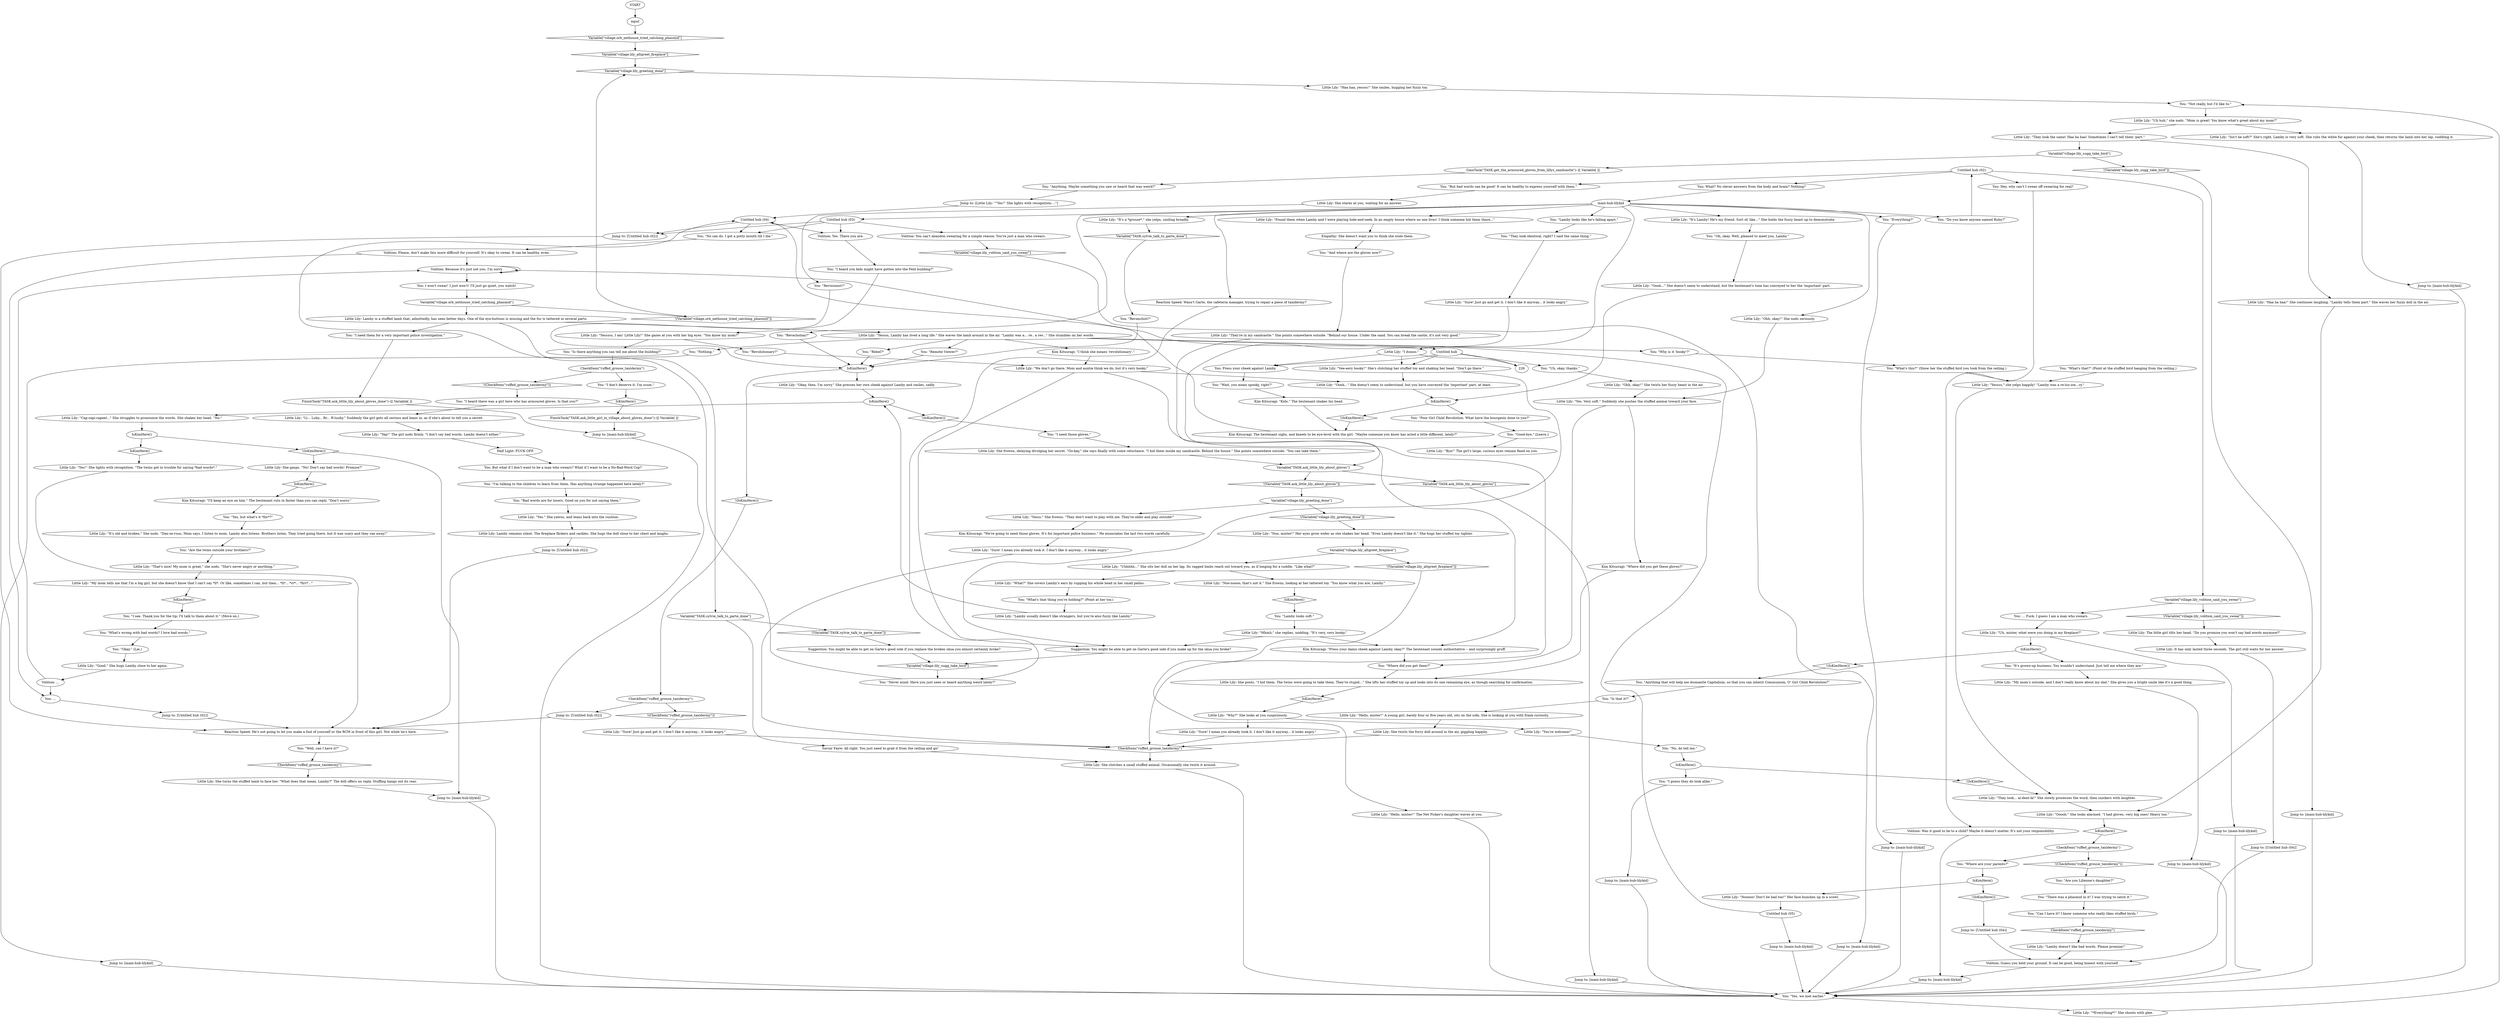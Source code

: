 # VILLAGE / LITTLE LILY
# One of Netpicker's kids not running around in the village, instead she sits on the sofa. You can exchange a few words with her.
# ==================================================
digraph G {
	  0 [label="START"];
	  1 [label="input"];
	  2 [label="Jump to: [Little Lily: \"\"Yes!\" She lights with recognition....\"]"];
	  3 [label="IsKimHere()"];
	  4 [label="IsKimHere()", shape=diamond];
	  5 [label="!(IsKimHere())", shape=diamond];
	  6 [label="Kim Kitsuragi: \"I'll keep an eye on him.\" The lieutenant cuts in faster than you can reply. \"Don't worry.\""];
	  7 [label="Little Lily: \"Good.\" She hugs Lamby close to her again."];
	  8 [label="You: ..."];
	  9 [label="Jump to: [Untitled hub (04)]"];
	  10 [label="Little Lily: \"Uh huh,\" she nods. \"Mom is great! You know what's great about my mom?\""];
	  11 [label="Suggestion: You might be able to get on Garte's good side if you replace the broken skua you almost certainly broke?"];
	  12 [label="Jump to: [main-hub-lilykid]"];
	  13 [label="You: \"Rebel?\""];
	  14 [label="You: \"And where are the gloves now?\""];
	  15 [label="Empathy: She doesn't want you to think she stole them."];
	  16 [label="You: \"I need those gloves.\""];
	  17 [label="Variable[\"TASK.ask_little_lily_about_gloves\"]"];
	  18 [label="Variable[\"TASK.ask_little_lily_about_gloves\"]", shape=diamond];
	  19 [label="!(Variable[\"TASK.ask_little_lily_about_gloves\"])", shape=diamond];
	  20 [label="Jump to: [main-hub-lilykid]"];
	  21 [label="You: \"Do you know anyone named Ruby?\""];
	  22 [label="Half Light: FUCK OFF."];
	  23 [label="Jump to: [Untitled hub (02)]"];
	  24 [label="You: \"No can do. I got a potty mouth till I die.\""];
	  25 [label="You: I won't swear! I just won't! I'll just go quiet, you watch!"];
	  26 [label="Little Lily: \"Bye!\" The girl's large, curious eyes remain fixed on you."];
	  27 [label="You: \"What's that?\" (Point at the stuffed bird hanging from the ceiling.)"];
	  28 [label="You: \"Everything?\""];
	  29 [label="Little Lily: \"Isn't he soft?\" She's right, Lamby is very soft. She rubs the white fur against your cheek, then returns the lamb into her lap, cuddling it."];
	  30 [label="You: \"Wait, you mean spooky, right?\""];
	  31 [label="Little Lily: \"Oooh...\" She doesn't seem to understand, but you have conveyed the 'important' part, at least."];
	  32 [label="FinishTask(\"TASK.ask_little_lily_about_gloves_done\")--[[ Variable[ ]]"];
	  33 [label="Jump to: [main-hub-lilykid]"];
	  34 [label="Kim Kitsuragi: The lieutenant sighs, and kneels to be eye-level with the girl. \"Maybe someone you know has acted a little different, lately?\""];
	  35 [label="Little Lily: \"Yes!\" She lights with recognition. \"The twins got in trouble for saying *bad words*.\""];
	  36 [label="Untitled hub (04)"];
	  37 [label="Volition: Guess you held your ground. It can be good, being honest with yourself."];
	  38 [label="Untitled hub (05)"];
	  39 [label="Jump to: [main-hub-lilykid]"];
	  40 [label="You: \"Not really, but I'd like to.\""];
	  41 [label="You: \"Revolutionary?\""];
	  42 [label="You: \"Why is it 'booky'?\""];
	  43 [label="Kim Kitsuragi: \"Press your damn cheek against Lamby, okay?\" The lieutenant sounds authoritative -- and surprisingly gruff."];
	  44 [label="FinishTask(\"TASK.ask_little_girl_in_village_about_gloves_done\")--[[ Variable[ ]]"];
	  45 [label="Variable[\"village.lily_greeting_done\"]"];
	  46 [label="Variable[\"village.lily_greeting_done\"]", shape=diamond];
	  47 [label="!(Variable[\"village.lily_greeting_done\"])", shape=diamond];
	  48 [label="Little Lily: \"Yesss.\" She frowns. \"They don't want to play with me. They're older and play outside!\""];
	  49 [label="Little Lily: \"That's nice! My mom is great,\" she nods. \"She's never angry or anything.\""];
	  50 [label="Little Lily: \"*Everything*!\" She shouts with glee."];
	  51 [label="IsKimHere()"];
	  52 [label="IsKimHere()", shape=diamond];
	  53 [label="!(IsKimHere())", shape=diamond];
	  54 [label="You: \"I guess they do look alike.\""];
	  55 [label="Variable[\"village.lily_sugg_take_bird\"]"];
	  56 [label="Variable[\"village.lily_sugg_take_bird\"]", shape=diamond];
	  57 [label="!(Variable[\"village.lily_sugg_take_bird\"])", shape=diamond];
	  58 [label="GainTask(\"TASK.get_the_armoured_gloves_from_lillys_sandcastle\")--[[ Variable[ ]]"];
	  59 [label="Jump to: [main-hub-lilykid]"];
	  60 [label="You: \"Anything. Maybe something you saw or heard that was weird?\""];
	  61 [label="Little Lily: \"What?\" She covers Lamby's ears by cupping his whole head in her small palms."];
	  62 [label="Little Lily: She stares at you, waiting for an answer."];
	  63 [label="Volition: Was it good to lie to a child? Maybe it doesn't matter. It's not your responsibility."];
	  64 [label="Volition: ..."];
	  65 [label="Jump to: [Untitled hub (02)]"];
	  66 [label="You: \"Well, can I have it?\""];
	  67 [label="Little Lily: \"Vee-eery booky!\" She's clutching her stuffed toy and shaking her head. \"Don't go there.\""];
	  68 [label="You: \"What's this?\" (Show her the stuffed bird you took from the ceiling.)"];
	  69 [label="Reaction Speed: Wasn't Garte, the cafeteria manager, trying to repair a piece of taxidermy?"];
	  70 [label="Jump to: [main-hub-lilykid]"];
	  71 [label="Little Lily: \"My mom tells me that I'm a big girl, but she doesn't know that I can't say *ll*. Or like, sometimes I can, but then... *ll*... *rr*... *llrr*...\""];
	  72 [label="Little Lily: \"Yep!\" The girl nods firmly. \"I don't say bad words. Lamby doesn't either.\""];
	  73 [label="Little Lily: \"Yes.\" She yawns, and leans back into the cushion."];
	  74 [label="Little Lily: \"Hello, mister!\" A young girl, barely four or five years old, sits on the sofa. She is looking at you with frank curiosity."];
	  75 [label="Little Lily: \"Noo, mister!\" Her eyes grow wider as she shakes her head. \"Even Lamby doesn't like it.\" She hugs her stuffed toy tighter."];
	  76 [label="Little Lily: \"Yesssss, I am! Little Lily!\" She gazes at you with her big eyes. \"You know my mom?\""];
	  77 [label="You: \"There was a phasmid in it! I was trying to catch it.\""];
	  78 [label="Jump to: [main-hub-lilykid]"];
	  79 [label="You: \"Are the twins outside your brothers?\""];
	  80 [label="Little Lily: \"I dunno.\""];
	  81 [label="Little Lily: \"It's old and broken.\" She nods. \"Dan-ze-ruus, Mom says. I listen to mom. Lamby also listens. Brothers listen. They tried going there, but it was scary and they ran away!\""];
	  82 [label="CheckItem(\"ruffed_grouse_taxidermy\")"];
	  83 [label="CheckItem(\"ruffed_grouse_taxidermy\")", shape=diamond];
	  84 [label="!(CheckItem(\"ruffed_grouse_taxidermy\"))", shape=diamond];
	  85 [label="You: \"I don't deserve it. I'm scum.\""];
	  86 [label="Kim Kitsuragi: \"Where did you get these gloves?\""];
	  87 [label="CheckItem(\"ruffed_grouse_taxidermy\")"];
	  88 [label="CheckItem(\"ruffed_grouse_taxidermy\")", shape=diamond];
	  89 [label="!(CheckItem(\"ruffed_grouse_taxidermy\"))", shape=diamond];
	  90 [label="You: \"Where are your parents?\""];
	  91 [label="Untitled hub (03)"];
	  92 [label="Jump to: [Untitled hub (04)]"];
	  93 [label="Little Lily: It has only lasted three seconds. The girl still waits for her answer."];
	  94 [label="You: \"I heard you kids might have gotten into the Feld building?\""];
	  95 [label="Little Lily: \"It's Lamby! He's my friend. Sort of, like...\" She holds the fuzzy beast up to demonstrate."];
	  96 [label="Little Lily: \"Lamby usually doesn't like strangers, but you're also fuzzy like Lamby.\""];
	  97 [label="Little Lily: \"Oooh...\" She doesn't seem to understand, but the lieutenant's tone has conveyed to her the 'important' part."];
	  98 [label="Little Lily: \"Sure! I mean you already took it. I don't like it anyway... it looks angry.\""];
	  99 [label="Little Lily: \"Lamby doesn't like bad words. Please promise!\""];
	  100 [label="You: \"What's that thing you're holding?\" (Point at her toy.)"];
	  101 [label="You: \"Lamby looks like he's falling apart.\""];
	  102 [label="Variable[\"TASK.sylvie_talk_to_garte_done\"]"];
	  103 [label="Variable[\"TASK.sylvie_talk_to_garte_done\"]", shape=diamond];
	  104 [label="!(Variable[\"TASK.sylvie_talk_to_garte_done\"])", shape=diamond];
	  105 [label="Savoir Faire: All right. You just need to grab it from the ceiling and go!"];
	  106 [label="You: \"I heard there was a girl here who has armoured gloves. Is that you?\""];
	  107 [label="Little Lily: \"Found them when Lamby and I were playing hide-and-seek. In an empty house where no one lives! I think someone hid them there...\""];
	  108 [label="Little Lily: She pouts. \"I hid them. The twins were going to take them. They're stupid...\" She lifts her stuffed toy up and looks into its one remaining eye, as though searching for confirmation."];
	  109 [label="Little Lily: \"They're in my sandcastle.\" She points somewhere outside. \"Behind our house. Under the sand. You can break the castle, it's not very good.\""];
	  110 [label="IsKimHere()"];
	  111 [label="IsKimHere()", shape=diamond];
	  112 [label="!(IsKimHere())", shape=diamond];
	  113 [label="You: \"Poor Girl Child Revolution. What have the bourgeois done to you?\""];
	  114 [label="Little Lily: She gasps. \"No! Don't say bad words! Promise?\""];
	  115 [label="You: \"Okay.\" (Lie.)"];
	  116 [label="Volition: Yes. There you are."];
	  117 [label="Little Lily: \"Uh, mister, what were you doing in my fireplace?\""];
	  118 [label="Little Lily: \"Hello, mister!\" The Net Picker's daughter waves at you."];
	  119 [label="Little Lily: \"Haa haa, yessss!\" She smiles, hugging her fuzzy toy."];
	  120 [label="Jump to: [main-hub-lilykid]"];
	  121 [label="Little Lily: \"They look... ai-dent-ik!\" She slowly processes the word, then snickers with laughter."];
	  122 [label="Little Lily: \"Sure! Just go and get it. I don't like it anyway... it looks angry.\""];
	  123 [label="Little Lily: \"Sure! Just go and get it. I don't like it anyway... it looks angry.\""];
	  124 [label="You: \"Are you Lilienne's daughter?\""];
	  125 [label="Little Lily: \"Ohh, okay!\" She nods seriously."];
	  126 [label="You: \"Can I have it? I know someone who really likes stuffed birds.\""];
	  127 [label="You: Press your cheek against Lamby."];
	  128 [label="You: \"Where did you get them?\""];
	  129 [label="You: \"Anything that will help me dismantle Capitalism, so that you can inherit Communism, O' Girl Child Revolution?\""];
	  130 [label="Little Lily: \"Noo-noooo, that's not it.\" She frowns, looking at her tattered toy. \"You know what you are, Lamby.\""];
	  131 [label="IsKimHere()"];
	  132 [label="IsKimHere()", shape=diamond];
	  133 [label="!(IsKimHere())", shape=diamond];
	  134 [label="Little Lily: \"Okay, then. I'm sorry.\" She presses her own cheek against Lamby and smiles, sadly."];
	  135 [label="CheckItem(\"ruffed_grouse_taxidermy\")"];
	  136 [label="CheckItem(\"ruffed_grouse_taxidermy\")", shape=diamond];
	  137 [label="!(CheckItem(\"ruffed_grouse_taxidermy\"))", shape=diamond];
	  138 [label="Jump to: [Untitled hub (02)]"];
	  139 [label="Little Lily: Lamby remains silent. The fireplace flickers and cackles. She hugs the doll close to her chest and laughs."];
	  140 [label="You: But what if I don't want to be a man who swears? What if I want to be a No-Bad-Word Cop?"];
	  141 [label="Jump to: [main-hub-lilykid]"];
	  142 [label="IsKimHere()"];
	  143 [label="IsKimHere()", shape=diamond];
	  144 [label="!(IsKimHere())", shape=diamond];
	  145 [label="Little Lily: \"Cap-capi-capeel...\" She struggles to pronounce the words. She shakes her head. \"No.\""];
	  146 [label="You: \"Is that it?\""];
	  147 [label="You: \"But bad words can be good! It can be healthy to express yourself with them.\""];
	  148 [label="Volition: You can't abandon swearing for a simple reason: You're just a man who swears."];
	  149 [label="You: \"Revisionist?\""];
	  150 [label="You: \"Nothing.\""];
	  151 [label="IsKimHere()"];
	  152 [label="IsKimHere()", shape=diamond];
	  153 [label="!(IsKimHere())", shape=diamond];
	  154 [label="You: \"It's grown-up business. You wouldn't understand. Just tell me where they are.\""];
	  155 [label="Little Lily: \"Sure! I mean you already took it. I don't like it anyway... it looks angry.\""];
	  156 [label="Little Lily: She turns the stuffed lamb to face her. \"What does that mean, Lamby?\" The doll offers no reply. Stuffing hangs out its rear."];
	  157 [label="You: \"Good-bye.\" [Leave.]"];
	  158 [label="Little Lily: \"It's a *grouse*,\" she yelps, smiling broadly."];
	  159 [label="Little Lily: \"Yessss,\" she yelps happily! \"Lamby was a re-luz-ion...ry.\""];
	  160 [label="Little Lily: \"We don't go there. Mom and auntie think we do, but it's very booky.\""];
	  161 [label="Variable[\"village.lily_altgreet_fireplace\"]"];
	  162 [label="Variable[\"village.lily_altgreet_fireplace\"]", shape=diamond];
	  163 [label="!(Variable[\"village.lily_altgreet_fireplace\"])", shape=diamond];
	  164 [label="Little Lily: \"Uhhhhh...\" She sits her doll on her lap. Its ragged limbs reach out toward you, as if longing for a cuddle. \"Like what?\""];
	  165 [label="You: \"Bad words are for losers. Good on you for not saying them.\""];
	  166 [label="You: Hey, why can't I swear off swearing for real?"];
	  167 [label="Jump to: [Untitled hub (02)]"];
	  168 [label="Jump to: [main-hub-lilykid]"];
	  169 [label="Little Lily: She clutches a small stuffed animal. Occasionally she twirls it around."];
	  170 [label="Little Lily: She twirls the furry doll around in the air, giggling happily."];
	  171 [label="Little Lily: \"Ohh, okay!\" She twirls her fuzzy beast in the air."];
	  172 [label="Jump to: [main-hub-lilykid]"];
	  173 [label="Little Lily: \"Yes. Very soft.\" Suddenly she pushes the stuffed animal toward your face."];
	  174 [label="Little Lily: \"Mhmh,\" she replies, nodding. \"It's very, very booky.\""];
	  175 [label="Kim Kitsuragi: \"Kids.\" The lieutenant shakes his head."];
	  176 [label="You: \"I see. Thank you for the tip; I'll talk to them about it.\" (Move on.)"];
	  177 [label="Variable[\"village.lily_volition_said_you_swear\"]"];
	  178 [label="Variable[\"village.lily_volition_said_you_swear\"]", shape=diamond];
	  179 [label="!(Variable[\"village.lily_volition_said_you_swear\"])", shape=diamond];
	  180 [label="You: ... Fuck. I guess I am a man who swears."];
	  181 [label="Volition: Because it's just not you. I'm sorry."];
	  182 [label="You: \"I'm talking to the children to learn from them. Has anything strange happened here lately?\""];
	  183 [label="You: \"Revacholian?\""];
	  184 [label="You: \"Remote Viewer?\""];
	  185 [label="Kim Kitsuragi: \"I think she means 'revolutionary'.\""];
	  186 [label="You: \"Lamby looks soft.\""];
	  187 [label="You: \"I need them for a very important police investigation.\""];
	  188 [label="Little Lily: \"You're welcome!\""];
	  189 [label="You: \"What's wrong with bad words? I love bad words.\""];
	  190 [label="You: What? No clever answers from the body and brain? Nothing?"];
	  191 [label="Little Lily: The little girl tilts her head. \"Do you promise you won't say bad words anymore?\""];
	  192 [label="main-hub-lilykid"];
	  193 [label="You: \"Yes, we met earlier.\""];
	  194 [label="You: \"Is there anything you can tell me about the building?\""];
	  195 [label="Suggestion: You might be able to get on Garte's good side if you make up for the skua you broke?"];
	  196 [label="You: \"Revanchist?\""];
	  197 [label="Untitled hub"];
	  198 [label="You: \"Never mind. Have you just seen or heard anything weird lately?\""];
	  199 [label="Jump to: [main-hub-lilykid]"];
	  200 [label="You: \"No, do tell me.\""];
	  201 [label="Little Lily: \"They look the same! Haa ha haa! Sometimes I can't tell them 'part.\""];
	  202 [label="Kim Kitsuragi: \"We're going to need those gloves. It's for important police business.\" He enunciates the last two words carefully."];
	  203 [label="Little Lily: \"Why?\" She looks at you suspiciously."];
	  204 [label="Little Lily: She frowns, delaying divulging her secret. \"Oo-kay,\" she says finally with some reluctance. \"I hid them inside my sandcastle. Behind the house.\" She points somewhere outside. \"You can take them.\""];
	  205 [label="Little Lily: \"My mom's outside, and I don't really know about my dad.\" She gives you a bright smile like it's a good thing."];
	  206 [label="IsKimHere()"];
	  207 [label="IsKimHere()", shape=diamond];
	  208 [label="!(IsKimHere())", shape=diamond];
	  209 [label="Little Lily: \"Nooooo! Don't be bad too!\" Her face bunches up in a scowl."];
	  210 [label="Volition: Please, don't make this more difficult for yourself. It's okay to swear. It can be healthy, even."];
	  211 [label="Variable[\"village.orb_nethouse_tried_catching_phasmid\"]"];
	  212 [label="Variable[\"village.orb_nethouse_tried_catching_phasmid\"]", shape=diamond];
	  213 [label="!(Variable[\"village.orb_nethouse_tried_catching_phasmid\"])", shape=diamond];
	  214 [label="Little Lily: Lamby is a stuffed lamb that, admittedly, has seen better days. One of the eye-buttons is missing and the fur is tattered in several parts."];
	  215 [label="You: \"Oh, okay. Well, pleased to meet you, Lamby.\""];
	  216 [label="Little Lily: \"Yessss, Lamby has lived a long life.\" She waves the lamb around in the air. \"Lamby was a... re.. a rev...\" She stumbles on her words."];
	  217 [label="You: \"They look identical, right? I said the same thing.\""];
	  218 [label="Little Lily: \"Haa ha haa!\" She continues laughing. \"Lamby tells them part.\" She waves her fuzzy doll in the air."];
	  219 [label="Jump to: [main-hub-lilykid]"];
	  220 [label="Little Lily: \"Ooooh.\" She looks alarmed. \"I had gloves, very big ones! Heavy too.\""];
	  221 [label="Little Lily: \"Ll... Luby... Rr... R-luuby.\" Suddenly the girl gets all serious and leans in, as if she's about to tell you a secret."];
	  222 [label="Untitled hub (02)"];
	  223 [label="Reaction Speed: He's not going to let you make a fool of yourself or the RCM in front of this girl. Not while he's here."];
	  224 [label="You: \"Yes, but what's it *for*?\""];
	  225 [label="You: \"Uh, okay, thanks.\""];
	  0 -> 1
	  1 -> 212
	  2 -> 36
	  3 -> 4
	  3 -> 5
	  4 -> 35
	  5 -> 114
	  5 -> 199
	  6 -> 224
	  7 -> 64
	  8 -> 65
	  9 -> 37
	  10 -> 201
	  10 -> 29
	  11 -> 56
	  12 -> 193
	  13 -> 131
	  14 -> 109
	  15 -> 14
	  16 -> 204
	  17 -> 18
	  17 -> 19
	  18 -> 33
	  19 -> 45
	  20 -> 193
	  21 -> 222
	  22 -> 140
	  23 -> 223
	  24 -> 210
	  25 -> 211
	  27 -> 159
	  28 -> 120
	  29 -> 12
	  30 -> 175
	  31 -> 110
	  32 -> 59
	  33 -> 193
	  34 -> 36
	  35 -> 223
	  36 -> 24
	  36 -> 116
	  36 -> 167
	  37 -> 168
	  38 -> 141
	  38 -> 181
	  39 -> 193
	  40 -> 10
	  41 -> 160
	  42 -> 68
	  43 -> 128
	  44 -> 59
	  45 -> 48
	  45 -> 47
	  46 -> 119
	  47 -> 75
	  48 -> 202
	  49 -> 71
	  50 -> 40
	  51 -> 53
	  51 -> 54
	  52 -> 186
	  53 -> 121
	  54 -> 219
	  55 -> 57
	  55 -> 58
	  56 -> 198
	  57 -> 70
	  58 -> 60
	  59 -> 193
	  60 -> 2
	  61 -> 100
	  62 -> 149
	  63 -> 168
	  64 -> 8
	  64 -> 181
	  65 -> 223
	  66 -> 136
	  67 -> 195
	  67 -> 31
	  68 -> 159
	  69 -> 198
	  70 -> 193
	  71 -> 111
	  72 -> 22
	  73 -> 139
	  74 -> 170
	  75 -> 161
	  76 -> 41
	  76 -> 194
	  77 -> 126
	  78 -> 193
	  79 -> 49
	  80 -> 226
	  80 -> 67
	  80 -> 127
	  81 -> 79
	  82 -> 84
	  82 -> 85
	  83 -> 169
	  84 -> 106
	  85 -> 132
	  86 -> 108
	  87 -> 89
	  87 -> 90
	  88 -> 99
	  89 -> 124
	  90 -> 206
	  91 -> 24
	  91 -> 116
	  91 -> 148
	  91 -> 167
	  92 -> 37
	  93 -> 9
	  94 -> 76
	  95 -> 215
	  96 -> 142
	  97 -> 110
	  98 -> 83
	  99 -> 37
	  100 -> 96
	  101 -> 217
	  102 -> 104
	  102 -> 105
	  103 -> 196
	  104 -> 11
	  105 -> 169
	  106 -> 221
	  107 -> 15
	  108 -> 143
	  109 -> 17
	  110 -> 112
	  110 -> 113
	  111 -> 176
	  112 -> 34
	  113 -> 157
	  114 -> 207
	  115 -> 7
	  116 -> 94
	  117 -> 78
	  117 -> 151
	  118 -> 193
	  119 -> 40
	  120 -> 193
	  121 -> 220
	  122 -> 83
	  123 -> 83
	  124 -> 77
	  125 -> 173
	  126 -> 88
	  127 -> 30
	  128 -> 108
	  129 -> 146
	  130 -> 52
	  131 -> 133
	  131 -> 134
	  132 -> 44
	  133 -> 135
	  134 -> 142
	  135 -> 137
	  135 -> 138
	  136 -> 156
	  137 -> 123
	  138 -> 223
	  139 -> 23
	  140 -> 182
	  141 -> 193
	  142 -> 144
	  142 -> 145
	  143 -> 203
	  144 -> 16
	  145 -> 3
	  146 -> 74
	  147 -> 62
	  148 -> 178
	  149 -> 131
	  150 -> 172
	  151 -> 153
	  151 -> 154
	  152 -> 87
	  153 -> 129
	  154 -> 205
	  155 -> 83
	  156 -> 199
	  157 -> 26
	  158 -> 103
	  159 -> 121
	  160 -> 43
	  160 -> 195
	  160 -> 31
	  161 -> 163
	  161 -> 164
	  162 -> 46
	  163 -> 118
	  164 -> 130
	  164 -> 61
	  165 -> 73
	  166 -> 63
	  167 -> 223
	  168 -> 193
	  169 -> 193
	  170 -> 83
	  171 -> 173
	  172 -> 193
	  173 -> 128
	  173 -> 86
	  174 -> 43
	  174 -> 195
	  175 -> 34
	  176 -> 189
	  177 -> 179
	  177 -> 180
	  178 -> 39
	  179 -> 191
	  180 -> 117
	  181 -> 25
	  181 -> 181
	  182 -> 165
	  183 -> 131
	  184 -> 131
	  185 -> 160
	  186 -> 174
	  187 -> 32
	  188 -> 200
	  189 -> 115
	  190 -> 192
	  191 -> 93
	  192 -> 69
	  192 -> 101
	  192 -> 107
	  192 -> 80
	  192 -> 21
	  192 -> 183
	  192 -> 91
	  192 -> 28
	  192 -> 125
	  192 -> 158
	  192 -> 95
	  193 -> 50
	  194 -> 82
	  195 -> 56
	  196 -> 131
	  197 -> 225
	  197 -> 226
	  197 -> 67
	  197 -> 127
	  198 -> 36
	  199 -> 193
	  200 -> 51
	  201 -> 218
	  201 -> 55
	  202 -> 98
	  203 -> 155
	  203 -> 188
	  204 -> 17
	  205 -> 20
	  206 -> 208
	  206 -> 209
	  207 -> 6
	  208 -> 92
	  209 -> 38
	  210 -> 8
	  210 -> 181
	  211 -> 213
	  211 -> 214
	  212 -> 162
	  213 -> 46
	  214 -> 216
	  214 -> 187
	  214 -> 102
	  215 -> 97
	  216 -> 197
	  216 -> 42
	  216 -> 13
	  216 -> 150
	  216 -> 184
	  216 -> 185
	  217 -> 122
	  218 -> 220
	  219 -> 193
	  220 -> 152
	  221 -> 72
	  222 -> 177
	  222 -> 147
	  222 -> 166
	  222 -> 190
	  223 -> 66
	  224 -> 81
	  225 -> 171
}

